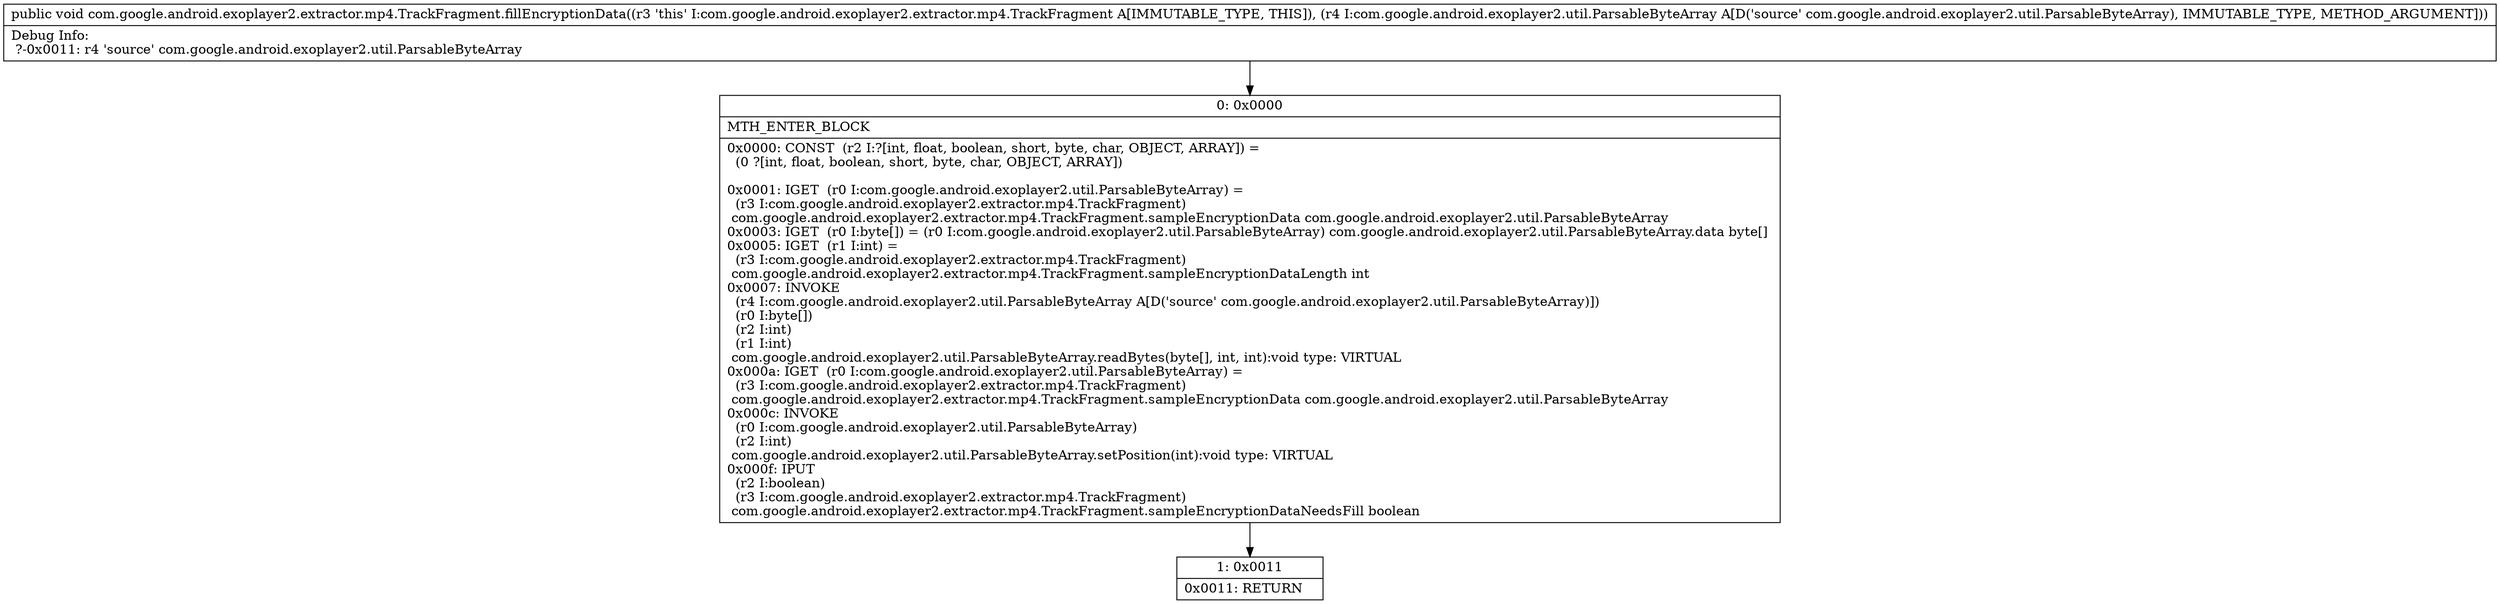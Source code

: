 digraph "CFG forcom.google.android.exoplayer2.extractor.mp4.TrackFragment.fillEncryptionData(Lcom\/google\/android\/exoplayer2\/util\/ParsableByteArray;)V" {
Node_0 [shape=record,label="{0\:\ 0x0000|MTH_ENTER_BLOCK\l|0x0000: CONST  (r2 I:?[int, float, boolean, short, byte, char, OBJECT, ARRAY]) = \l  (0 ?[int, float, boolean, short, byte, char, OBJECT, ARRAY])\l \l0x0001: IGET  (r0 I:com.google.android.exoplayer2.util.ParsableByteArray) = \l  (r3 I:com.google.android.exoplayer2.extractor.mp4.TrackFragment)\l com.google.android.exoplayer2.extractor.mp4.TrackFragment.sampleEncryptionData com.google.android.exoplayer2.util.ParsableByteArray \l0x0003: IGET  (r0 I:byte[]) = (r0 I:com.google.android.exoplayer2.util.ParsableByteArray) com.google.android.exoplayer2.util.ParsableByteArray.data byte[] \l0x0005: IGET  (r1 I:int) = \l  (r3 I:com.google.android.exoplayer2.extractor.mp4.TrackFragment)\l com.google.android.exoplayer2.extractor.mp4.TrackFragment.sampleEncryptionDataLength int \l0x0007: INVOKE  \l  (r4 I:com.google.android.exoplayer2.util.ParsableByteArray A[D('source' com.google.android.exoplayer2.util.ParsableByteArray)])\l  (r0 I:byte[])\l  (r2 I:int)\l  (r1 I:int)\l com.google.android.exoplayer2.util.ParsableByteArray.readBytes(byte[], int, int):void type: VIRTUAL \l0x000a: IGET  (r0 I:com.google.android.exoplayer2.util.ParsableByteArray) = \l  (r3 I:com.google.android.exoplayer2.extractor.mp4.TrackFragment)\l com.google.android.exoplayer2.extractor.mp4.TrackFragment.sampleEncryptionData com.google.android.exoplayer2.util.ParsableByteArray \l0x000c: INVOKE  \l  (r0 I:com.google.android.exoplayer2.util.ParsableByteArray)\l  (r2 I:int)\l com.google.android.exoplayer2.util.ParsableByteArray.setPosition(int):void type: VIRTUAL \l0x000f: IPUT  \l  (r2 I:boolean)\l  (r3 I:com.google.android.exoplayer2.extractor.mp4.TrackFragment)\l com.google.android.exoplayer2.extractor.mp4.TrackFragment.sampleEncryptionDataNeedsFill boolean \l}"];
Node_1 [shape=record,label="{1\:\ 0x0011|0x0011: RETURN   \l}"];
MethodNode[shape=record,label="{public void com.google.android.exoplayer2.extractor.mp4.TrackFragment.fillEncryptionData((r3 'this' I:com.google.android.exoplayer2.extractor.mp4.TrackFragment A[IMMUTABLE_TYPE, THIS]), (r4 I:com.google.android.exoplayer2.util.ParsableByteArray A[D('source' com.google.android.exoplayer2.util.ParsableByteArray), IMMUTABLE_TYPE, METHOD_ARGUMENT]))  | Debug Info:\l  ?\-0x0011: r4 'source' com.google.android.exoplayer2.util.ParsableByteArray\l}"];
MethodNode -> Node_0;
Node_0 -> Node_1;
}

